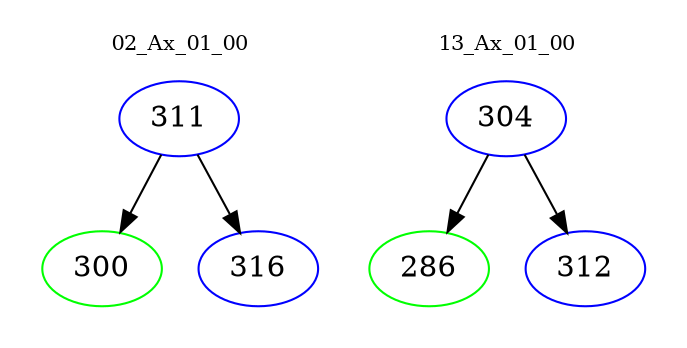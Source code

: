 digraph{
subgraph cluster_0 {
color = white
label = "02_Ax_01_00";
fontsize=10;
T0_311 [label="311", color="blue"]
T0_311 -> T0_300 [color="black"]
T0_300 [label="300", color="green"]
T0_311 -> T0_316 [color="black"]
T0_316 [label="316", color="blue"]
}
subgraph cluster_1 {
color = white
label = "13_Ax_01_00";
fontsize=10;
T1_304 [label="304", color="blue"]
T1_304 -> T1_286 [color="black"]
T1_286 [label="286", color="green"]
T1_304 -> T1_312 [color="black"]
T1_312 [label="312", color="blue"]
}
}
